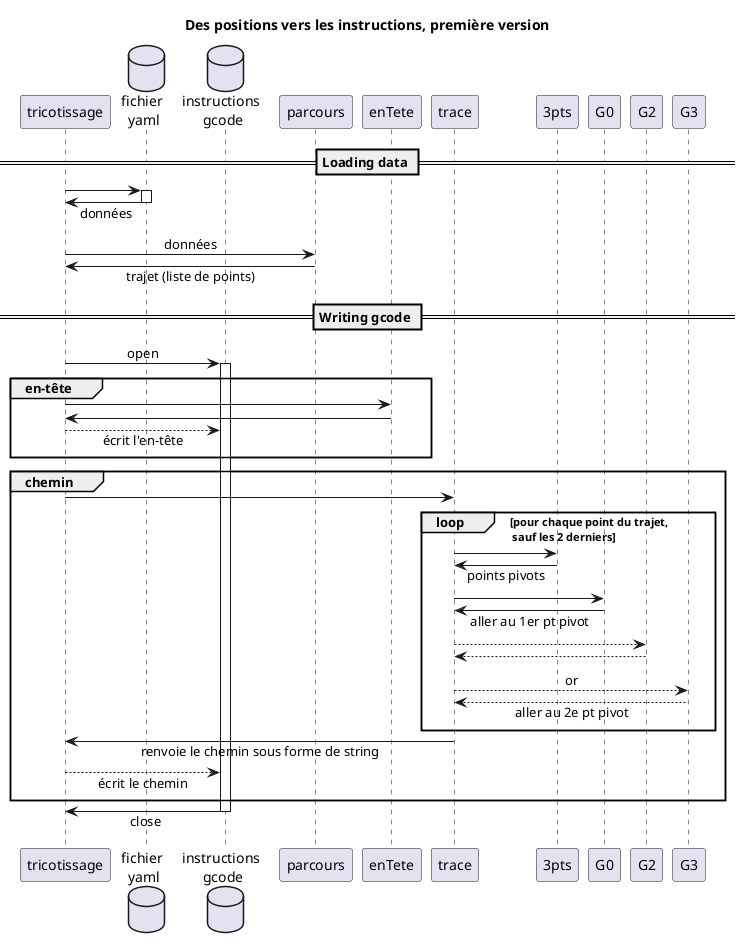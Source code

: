 @startuml "tric-seq"

title Des positions vers les instructions, première version

skinparam responseMessageBelowArrow true
skinparam sequenceMessageAlign center

participant tricotissage as tric
database "fichier \nyaml" as yaml
database "instructions \ngcode" as gcode

== Loading data ==
tric -> yaml
activate yaml
tric <- yaml : données
deactivate yaml

tric -> parcours : données
tric <- parcours : trajet (liste de points)
    
== Writing gcode ==
tric -> gcode : open
activate gcode
group en-tête
    tric -> enTete
    enTete -> tric
    gcode <-- tric : écrit l'en-tête
    end
group chemin
    tric -> trace
    loop pour chaque point du trajet,\n sauf les 2 derniers
        trace -> 3pts
        trace <- 3pts : points pivots
        trace -> G0
        trace <- G0 : aller au 1er pt pivot
        trace --> G2
        trace <-- G2
        trace --> G3 : or
        trace <-- G3 : aller au 2e pt pivot
        
        end
    tric <- trace : renvoie le chemin sous forme de string
    gcode <-- tric : écrit le chemin 
    end
tric <- gcode : close
deactivate gcode
    


@enduml